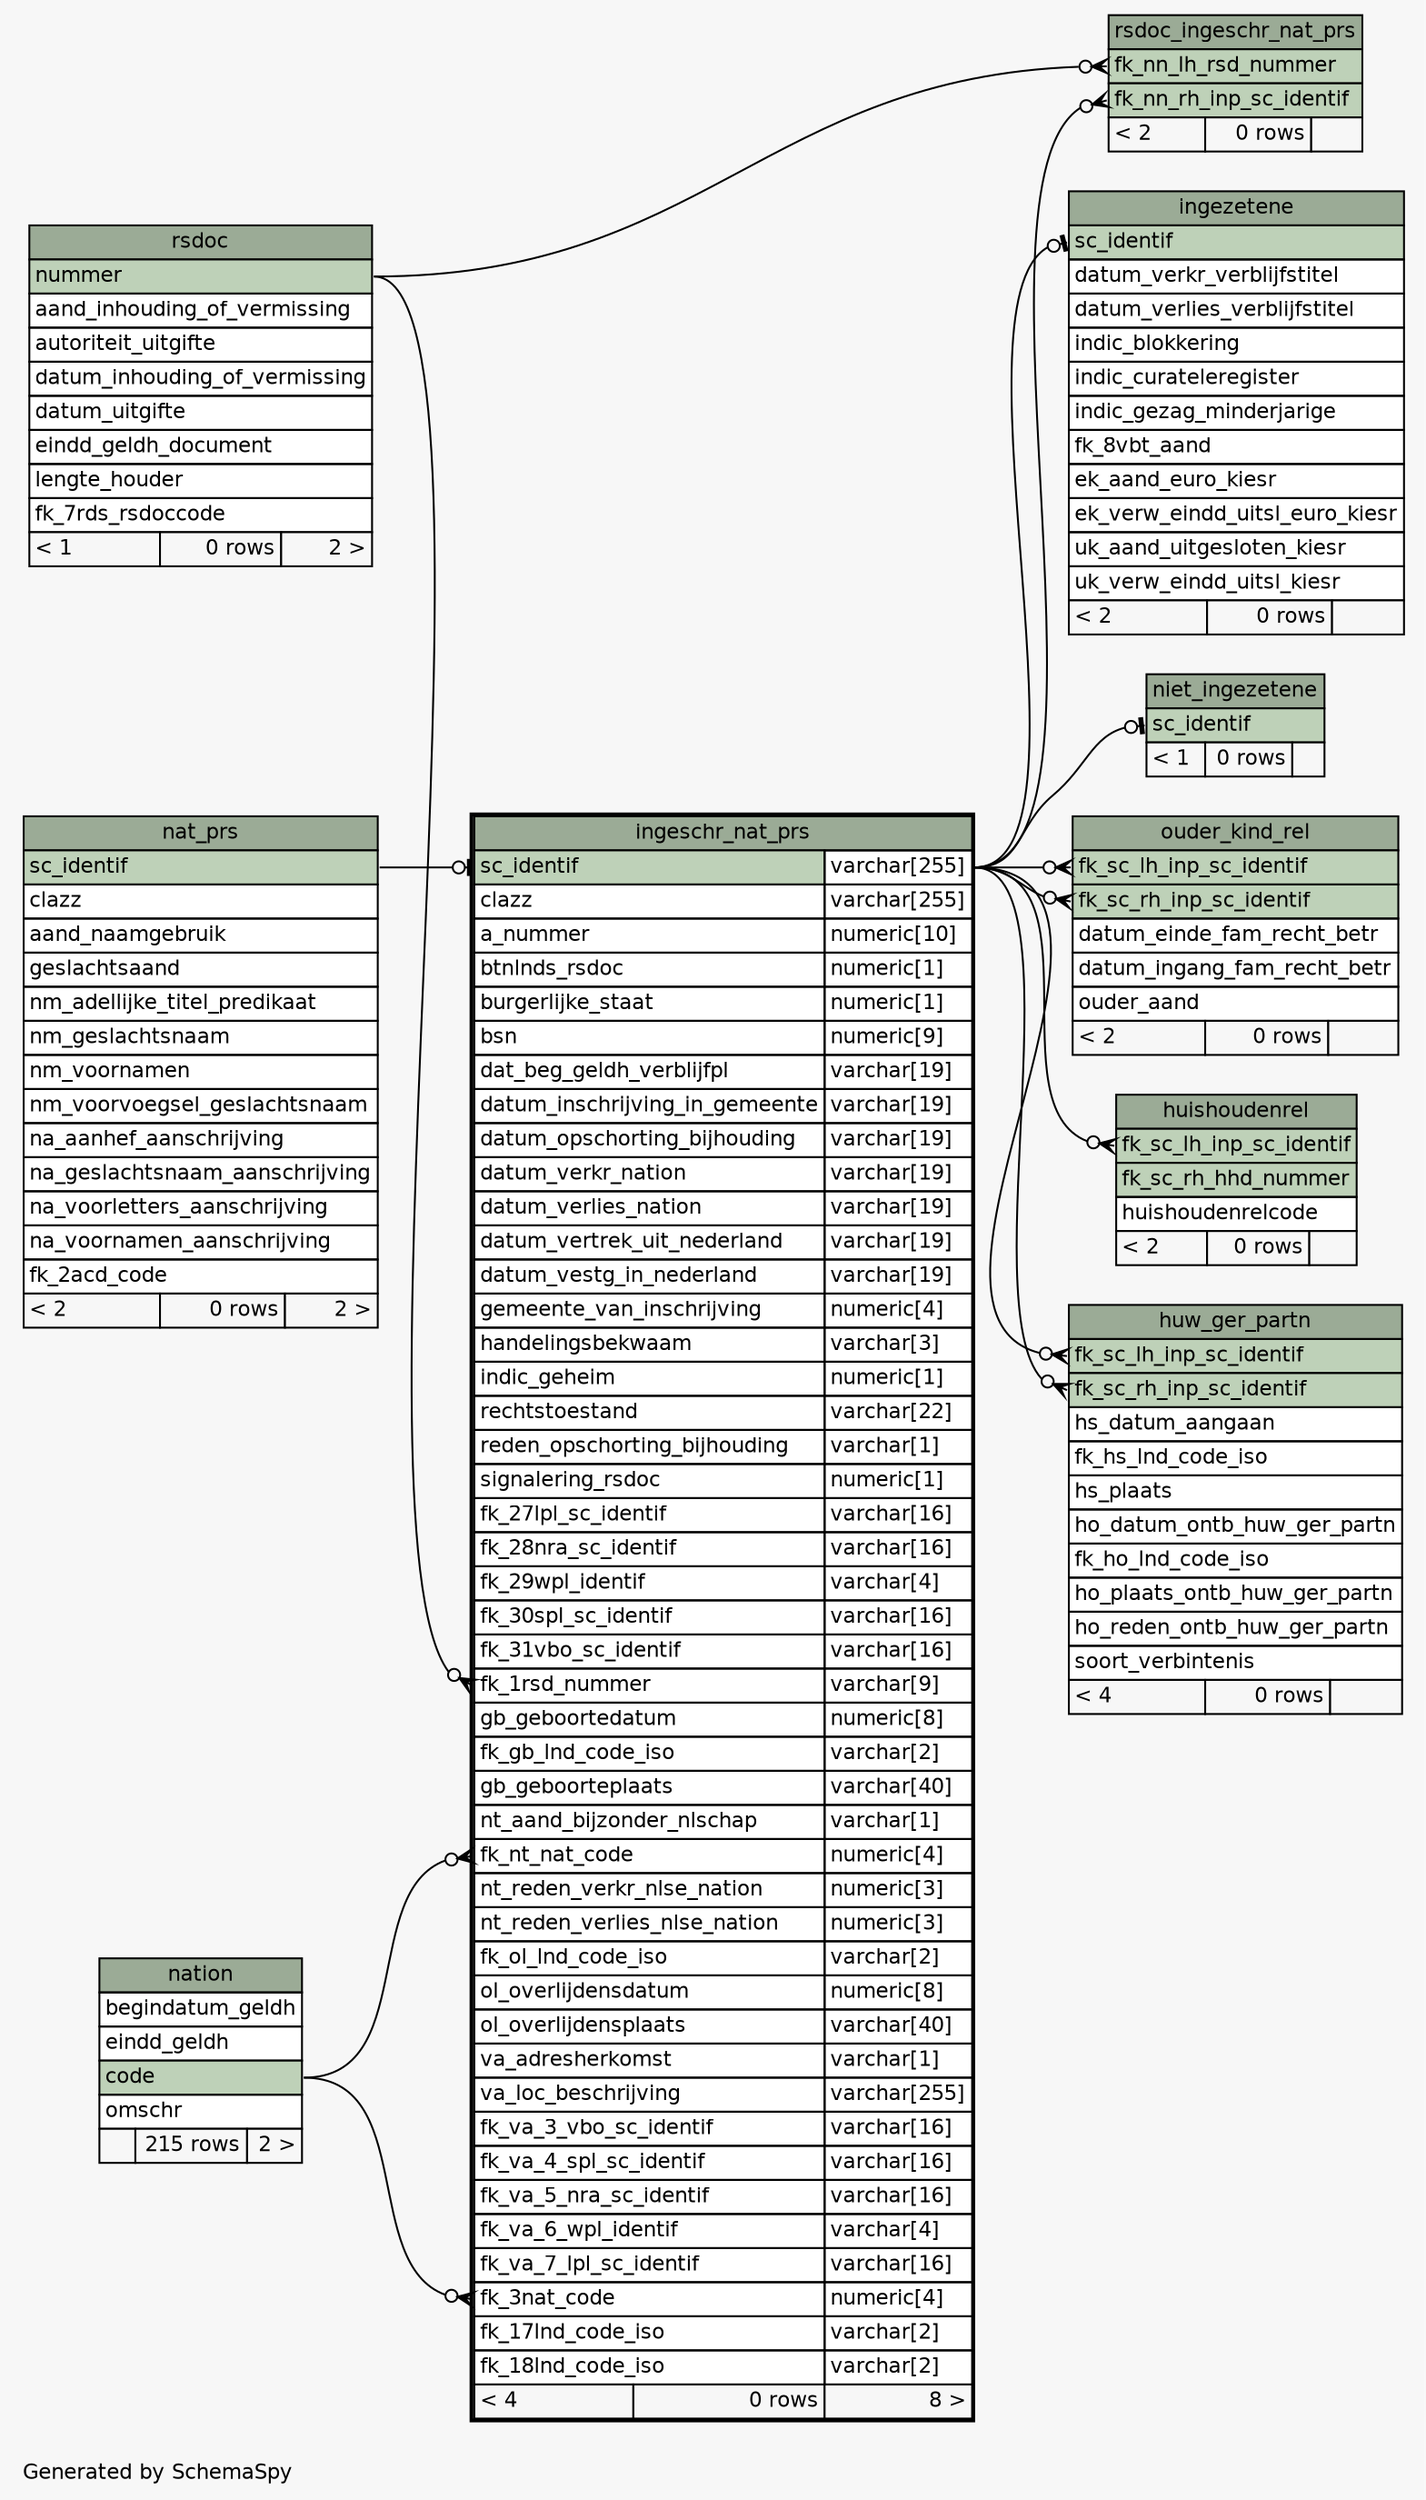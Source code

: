// dot 2.40.1 on Linux 4.15.0-36-generic
// SchemaSpy rev Unknown
digraph "oneDegreeRelationshipsDiagram" {
  graph [
    rankdir="RL"
    bgcolor="#f7f7f7"
    label="\nGenerated by SchemaSpy"
    labeljust="l"
    nodesep="0.18"
    ranksep="0.46"
    fontname="Helvetica"
    fontsize="11"
  ];
  node [
    fontname="Helvetica"
    fontsize="11"
    shape="plaintext"
  ];
  edge [
    arrowsize="0.8"
  ];
  "huishoudenrel":"fk_sc_lh_inp_sc_identif":w -> "ingeschr_nat_prs":"sc_identif.type":e [arrowhead=none dir=back arrowtail=crowodot];
  "huw_ger_partn":"fk_sc_lh_inp_sc_identif":w -> "ingeschr_nat_prs":"sc_identif.type":e [arrowhead=none dir=back arrowtail=crowodot];
  "huw_ger_partn":"fk_sc_rh_inp_sc_identif":w -> "ingeschr_nat_prs":"sc_identif.type":e [arrowhead=none dir=back arrowtail=crowodot];
  "ingeschr_nat_prs":"fk_1rsd_nummer":w -> "rsdoc":"nummer":e [arrowhead=none dir=back arrowtail=crowodot];
  "ingeschr_nat_prs":"fk_3nat_code":w -> "nation":"code":e [arrowhead=none dir=back arrowtail=crowodot];
  "ingeschr_nat_prs":"fk_nt_nat_code":w -> "nation":"code":e [arrowhead=none dir=back arrowtail=crowodot];
  "ingeschr_nat_prs":"sc_identif":w -> "nat_prs":"sc_identif":e [arrowhead=none dir=back arrowtail=teeodot];
  "ingezetene":"sc_identif":w -> "ingeschr_nat_prs":"sc_identif.type":e [arrowhead=none dir=back arrowtail=teeodot];
  "niet_ingezetene":"sc_identif":w -> "ingeschr_nat_prs":"sc_identif.type":e [arrowhead=none dir=back arrowtail=teeodot];
  "ouder_kind_rel":"fk_sc_lh_inp_sc_identif":w -> "ingeschr_nat_prs":"sc_identif.type":e [arrowhead=none dir=back arrowtail=crowodot];
  "ouder_kind_rel":"fk_sc_rh_inp_sc_identif":w -> "ingeschr_nat_prs":"sc_identif.type":e [arrowhead=none dir=back arrowtail=crowodot];
  "rsdoc_ingeschr_nat_prs":"fk_nn_lh_rsd_nummer":w -> "rsdoc":"nummer":e [arrowhead=none dir=back arrowtail=crowodot];
  "rsdoc_ingeschr_nat_prs":"fk_nn_rh_inp_sc_identif":w -> "ingeschr_nat_prs":"sc_identif.type":e [arrowhead=none dir=back arrowtail=crowodot];
  "huishoudenrel" [
    label=<
    <TABLE BORDER="0" CELLBORDER="1" CELLSPACING="0" BGCOLOR="#ffffff">
      <TR><TD COLSPAN="3" BGCOLOR="#9bab96" ALIGN="CENTER">huishoudenrel</TD></TR>
      <TR><TD PORT="fk_sc_lh_inp_sc_identif" COLSPAN="3" BGCOLOR="#bed1b8" ALIGN="LEFT">fk_sc_lh_inp_sc_identif</TD></TR>
      <TR><TD PORT="fk_sc_rh_hhd_nummer" COLSPAN="3" BGCOLOR="#bed1b8" ALIGN="LEFT">fk_sc_rh_hhd_nummer</TD></TR>
      <TR><TD PORT="huishoudenrelcode" COLSPAN="3" ALIGN="LEFT">huishoudenrelcode</TD></TR>
      <TR><TD ALIGN="LEFT" BGCOLOR="#f7f7f7">&lt; 2</TD><TD ALIGN="RIGHT" BGCOLOR="#f7f7f7">0 rows</TD><TD ALIGN="RIGHT" BGCOLOR="#f7f7f7">  </TD></TR>
    </TABLE>>
    URL="huishoudenrel.html"
    tooltip="huishoudenrel"
  ];
  "huw_ger_partn" [
    label=<
    <TABLE BORDER="0" CELLBORDER="1" CELLSPACING="0" BGCOLOR="#ffffff">
      <TR><TD COLSPAN="3" BGCOLOR="#9bab96" ALIGN="CENTER">huw_ger_partn</TD></TR>
      <TR><TD PORT="fk_sc_lh_inp_sc_identif" COLSPAN="3" BGCOLOR="#bed1b8" ALIGN="LEFT">fk_sc_lh_inp_sc_identif</TD></TR>
      <TR><TD PORT="fk_sc_rh_inp_sc_identif" COLSPAN="3" BGCOLOR="#bed1b8" ALIGN="LEFT">fk_sc_rh_inp_sc_identif</TD></TR>
      <TR><TD PORT="hs_datum_aangaan" COLSPAN="3" ALIGN="LEFT">hs_datum_aangaan</TD></TR>
      <TR><TD PORT="fk_hs_lnd_code_iso" COLSPAN="3" ALIGN="LEFT">fk_hs_lnd_code_iso</TD></TR>
      <TR><TD PORT="hs_plaats" COLSPAN="3" ALIGN="LEFT">hs_plaats</TD></TR>
      <TR><TD PORT="ho_datum_ontb_huw_ger_partn" COLSPAN="3" ALIGN="LEFT">ho_datum_ontb_huw_ger_partn</TD></TR>
      <TR><TD PORT="fk_ho_lnd_code_iso" COLSPAN="3" ALIGN="LEFT">fk_ho_lnd_code_iso</TD></TR>
      <TR><TD PORT="ho_plaats_ontb_huw_ger_partn" COLSPAN="3" ALIGN="LEFT">ho_plaats_ontb_huw_ger_partn</TD></TR>
      <TR><TD PORT="ho_reden_ontb_huw_ger_partn" COLSPAN="3" ALIGN="LEFT">ho_reden_ontb_huw_ger_partn</TD></TR>
      <TR><TD PORT="soort_verbintenis" COLSPAN="3" ALIGN="LEFT">soort_verbintenis</TD></TR>
      <TR><TD ALIGN="LEFT" BGCOLOR="#f7f7f7">&lt; 4</TD><TD ALIGN="RIGHT" BGCOLOR="#f7f7f7">0 rows</TD><TD ALIGN="RIGHT" BGCOLOR="#f7f7f7">  </TD></TR>
    </TABLE>>
    URL="huw_ger_partn.html"
    tooltip="huw_ger_partn"
  ];
  "ingeschr_nat_prs" [
    label=<
    <TABLE BORDER="2" CELLBORDER="1" CELLSPACING="0" BGCOLOR="#ffffff">
      <TR><TD COLSPAN="3" BGCOLOR="#9bab96" ALIGN="CENTER">ingeschr_nat_prs</TD></TR>
      <TR><TD PORT="sc_identif" COLSPAN="2" BGCOLOR="#bed1b8" ALIGN="LEFT">sc_identif</TD><TD PORT="sc_identif.type" ALIGN="LEFT">varchar[255]</TD></TR>
      <TR><TD PORT="clazz" COLSPAN="2" ALIGN="LEFT">clazz</TD><TD PORT="clazz.type" ALIGN="LEFT">varchar[255]</TD></TR>
      <TR><TD PORT="a_nummer" COLSPAN="2" ALIGN="LEFT">a_nummer</TD><TD PORT="a_nummer.type" ALIGN="LEFT">numeric[10]</TD></TR>
      <TR><TD PORT="btnlnds_rsdoc" COLSPAN="2" ALIGN="LEFT">btnlnds_rsdoc</TD><TD PORT="btnlnds_rsdoc.type" ALIGN="LEFT">numeric[1]</TD></TR>
      <TR><TD PORT="burgerlijke_staat" COLSPAN="2" ALIGN="LEFT">burgerlijke_staat</TD><TD PORT="burgerlijke_staat.type" ALIGN="LEFT">numeric[1]</TD></TR>
      <TR><TD PORT="bsn" COLSPAN="2" ALIGN="LEFT">bsn</TD><TD PORT="bsn.type" ALIGN="LEFT">numeric[9]</TD></TR>
      <TR><TD PORT="dat_beg_geldh_verblijfpl" COLSPAN="2" ALIGN="LEFT">dat_beg_geldh_verblijfpl</TD><TD PORT="dat_beg_geldh_verblijfpl.type" ALIGN="LEFT">varchar[19]</TD></TR>
      <TR><TD PORT="datum_inschrijving_in_gemeente" COLSPAN="2" ALIGN="LEFT">datum_inschrijving_in_gemeente</TD><TD PORT="datum_inschrijving_in_gemeente.type" ALIGN="LEFT">varchar[19]</TD></TR>
      <TR><TD PORT="datum_opschorting_bijhouding" COLSPAN="2" ALIGN="LEFT">datum_opschorting_bijhouding</TD><TD PORT="datum_opschorting_bijhouding.type" ALIGN="LEFT">varchar[19]</TD></TR>
      <TR><TD PORT="datum_verkr_nation" COLSPAN="2" ALIGN="LEFT">datum_verkr_nation</TD><TD PORT="datum_verkr_nation.type" ALIGN="LEFT">varchar[19]</TD></TR>
      <TR><TD PORT="datum_verlies_nation" COLSPAN="2" ALIGN="LEFT">datum_verlies_nation</TD><TD PORT="datum_verlies_nation.type" ALIGN="LEFT">varchar[19]</TD></TR>
      <TR><TD PORT="datum_vertrek_uit_nederland" COLSPAN="2" ALIGN="LEFT">datum_vertrek_uit_nederland</TD><TD PORT="datum_vertrek_uit_nederland.type" ALIGN="LEFT">varchar[19]</TD></TR>
      <TR><TD PORT="datum_vestg_in_nederland" COLSPAN="2" ALIGN="LEFT">datum_vestg_in_nederland</TD><TD PORT="datum_vestg_in_nederland.type" ALIGN="LEFT">varchar[19]</TD></TR>
      <TR><TD PORT="gemeente_van_inschrijving" COLSPAN="2" ALIGN="LEFT">gemeente_van_inschrijving</TD><TD PORT="gemeente_van_inschrijving.type" ALIGN="LEFT">numeric[4]</TD></TR>
      <TR><TD PORT="handelingsbekwaam" COLSPAN="2" ALIGN="LEFT">handelingsbekwaam</TD><TD PORT="handelingsbekwaam.type" ALIGN="LEFT">varchar[3]</TD></TR>
      <TR><TD PORT="indic_geheim" COLSPAN="2" ALIGN="LEFT">indic_geheim</TD><TD PORT="indic_geheim.type" ALIGN="LEFT">numeric[1]</TD></TR>
      <TR><TD PORT="rechtstoestand" COLSPAN="2" ALIGN="LEFT">rechtstoestand</TD><TD PORT="rechtstoestand.type" ALIGN="LEFT">varchar[22]</TD></TR>
      <TR><TD PORT="reden_opschorting_bijhouding" COLSPAN="2" ALIGN="LEFT">reden_opschorting_bijhouding</TD><TD PORT="reden_opschorting_bijhouding.type" ALIGN="LEFT">varchar[1]</TD></TR>
      <TR><TD PORT="signalering_rsdoc" COLSPAN="2" ALIGN="LEFT">signalering_rsdoc</TD><TD PORT="signalering_rsdoc.type" ALIGN="LEFT">numeric[1]</TD></TR>
      <TR><TD PORT="fk_27lpl_sc_identif" COLSPAN="2" ALIGN="LEFT">fk_27lpl_sc_identif</TD><TD PORT="fk_27lpl_sc_identif.type" ALIGN="LEFT">varchar[16]</TD></TR>
      <TR><TD PORT="fk_28nra_sc_identif" COLSPAN="2" ALIGN="LEFT">fk_28nra_sc_identif</TD><TD PORT="fk_28nra_sc_identif.type" ALIGN="LEFT">varchar[16]</TD></TR>
      <TR><TD PORT="fk_29wpl_identif" COLSPAN="2" ALIGN="LEFT">fk_29wpl_identif</TD><TD PORT="fk_29wpl_identif.type" ALIGN="LEFT">varchar[4]</TD></TR>
      <TR><TD PORT="fk_30spl_sc_identif" COLSPAN="2" ALIGN="LEFT">fk_30spl_sc_identif</TD><TD PORT="fk_30spl_sc_identif.type" ALIGN="LEFT">varchar[16]</TD></TR>
      <TR><TD PORT="fk_31vbo_sc_identif" COLSPAN="2" ALIGN="LEFT">fk_31vbo_sc_identif</TD><TD PORT="fk_31vbo_sc_identif.type" ALIGN="LEFT">varchar[16]</TD></TR>
      <TR><TD PORT="fk_1rsd_nummer" COLSPAN="2" ALIGN="LEFT">fk_1rsd_nummer</TD><TD PORT="fk_1rsd_nummer.type" ALIGN="LEFT">varchar[9]</TD></TR>
      <TR><TD PORT="gb_geboortedatum" COLSPAN="2" ALIGN="LEFT">gb_geboortedatum</TD><TD PORT="gb_geboortedatum.type" ALIGN="LEFT">numeric[8]</TD></TR>
      <TR><TD PORT="fk_gb_lnd_code_iso" COLSPAN="2" ALIGN="LEFT">fk_gb_lnd_code_iso</TD><TD PORT="fk_gb_lnd_code_iso.type" ALIGN="LEFT">varchar[2]</TD></TR>
      <TR><TD PORT="gb_geboorteplaats" COLSPAN="2" ALIGN="LEFT">gb_geboorteplaats</TD><TD PORT="gb_geboorteplaats.type" ALIGN="LEFT">varchar[40]</TD></TR>
      <TR><TD PORT="nt_aand_bijzonder_nlschap" COLSPAN="2" ALIGN="LEFT">nt_aand_bijzonder_nlschap</TD><TD PORT="nt_aand_bijzonder_nlschap.type" ALIGN="LEFT">varchar[1]</TD></TR>
      <TR><TD PORT="fk_nt_nat_code" COLSPAN="2" ALIGN="LEFT">fk_nt_nat_code</TD><TD PORT="fk_nt_nat_code.type" ALIGN="LEFT">numeric[4]</TD></TR>
      <TR><TD PORT="nt_reden_verkr_nlse_nation" COLSPAN="2" ALIGN="LEFT">nt_reden_verkr_nlse_nation</TD><TD PORT="nt_reden_verkr_nlse_nation.type" ALIGN="LEFT">numeric[3]</TD></TR>
      <TR><TD PORT="nt_reden_verlies_nlse_nation" COLSPAN="2" ALIGN="LEFT">nt_reden_verlies_nlse_nation</TD><TD PORT="nt_reden_verlies_nlse_nation.type" ALIGN="LEFT">numeric[3]</TD></TR>
      <TR><TD PORT="fk_ol_lnd_code_iso" COLSPAN="2" ALIGN="LEFT">fk_ol_lnd_code_iso</TD><TD PORT="fk_ol_lnd_code_iso.type" ALIGN="LEFT">varchar[2]</TD></TR>
      <TR><TD PORT="ol_overlijdensdatum" COLSPAN="2" ALIGN="LEFT">ol_overlijdensdatum</TD><TD PORT="ol_overlijdensdatum.type" ALIGN="LEFT">numeric[8]</TD></TR>
      <TR><TD PORT="ol_overlijdensplaats" COLSPAN="2" ALIGN="LEFT">ol_overlijdensplaats</TD><TD PORT="ol_overlijdensplaats.type" ALIGN="LEFT">varchar[40]</TD></TR>
      <TR><TD PORT="va_adresherkomst" COLSPAN="2" ALIGN="LEFT">va_adresherkomst</TD><TD PORT="va_adresherkomst.type" ALIGN="LEFT">varchar[1]</TD></TR>
      <TR><TD PORT="va_loc_beschrijving" COLSPAN="2" ALIGN="LEFT">va_loc_beschrijving</TD><TD PORT="va_loc_beschrijving.type" ALIGN="LEFT">varchar[255]</TD></TR>
      <TR><TD PORT="fk_va_3_vbo_sc_identif" COLSPAN="2" ALIGN="LEFT">fk_va_3_vbo_sc_identif</TD><TD PORT="fk_va_3_vbo_sc_identif.type" ALIGN="LEFT">varchar[16]</TD></TR>
      <TR><TD PORT="fk_va_4_spl_sc_identif" COLSPAN="2" ALIGN="LEFT">fk_va_4_spl_sc_identif</TD><TD PORT="fk_va_4_spl_sc_identif.type" ALIGN="LEFT">varchar[16]</TD></TR>
      <TR><TD PORT="fk_va_5_nra_sc_identif" COLSPAN="2" ALIGN="LEFT">fk_va_5_nra_sc_identif</TD><TD PORT="fk_va_5_nra_sc_identif.type" ALIGN="LEFT">varchar[16]</TD></TR>
      <TR><TD PORT="fk_va_6_wpl_identif" COLSPAN="2" ALIGN="LEFT">fk_va_6_wpl_identif</TD><TD PORT="fk_va_6_wpl_identif.type" ALIGN="LEFT">varchar[4]</TD></TR>
      <TR><TD PORT="fk_va_7_lpl_sc_identif" COLSPAN="2" ALIGN="LEFT">fk_va_7_lpl_sc_identif</TD><TD PORT="fk_va_7_lpl_sc_identif.type" ALIGN="LEFT">varchar[16]</TD></TR>
      <TR><TD PORT="fk_3nat_code" COLSPAN="2" ALIGN="LEFT">fk_3nat_code</TD><TD PORT="fk_3nat_code.type" ALIGN="LEFT">numeric[4]</TD></TR>
      <TR><TD PORT="fk_17lnd_code_iso" COLSPAN="2" ALIGN="LEFT">fk_17lnd_code_iso</TD><TD PORT="fk_17lnd_code_iso.type" ALIGN="LEFT">varchar[2]</TD></TR>
      <TR><TD PORT="fk_18lnd_code_iso" COLSPAN="2" ALIGN="LEFT">fk_18lnd_code_iso</TD><TD PORT="fk_18lnd_code_iso.type" ALIGN="LEFT">varchar[2]</TD></TR>
      <TR><TD ALIGN="LEFT" BGCOLOR="#f7f7f7">&lt; 4</TD><TD ALIGN="RIGHT" BGCOLOR="#f7f7f7">0 rows</TD><TD ALIGN="RIGHT" BGCOLOR="#f7f7f7">8 &gt;</TD></TR>
    </TABLE>>
    URL="ingeschr_nat_prs.html"
    tooltip="ingeschr_nat_prs"
  ];
  "ingezetene" [
    label=<
    <TABLE BORDER="0" CELLBORDER="1" CELLSPACING="0" BGCOLOR="#ffffff">
      <TR><TD COLSPAN="3" BGCOLOR="#9bab96" ALIGN="CENTER">ingezetene</TD></TR>
      <TR><TD PORT="sc_identif" COLSPAN="3" BGCOLOR="#bed1b8" ALIGN="LEFT">sc_identif</TD></TR>
      <TR><TD PORT="datum_verkr_verblijfstitel" COLSPAN="3" ALIGN="LEFT">datum_verkr_verblijfstitel</TD></TR>
      <TR><TD PORT="datum_verlies_verblijfstitel" COLSPAN="3" ALIGN="LEFT">datum_verlies_verblijfstitel</TD></TR>
      <TR><TD PORT="indic_blokkering" COLSPAN="3" ALIGN="LEFT">indic_blokkering</TD></TR>
      <TR><TD PORT="indic_curateleregister" COLSPAN="3" ALIGN="LEFT">indic_curateleregister</TD></TR>
      <TR><TD PORT="indic_gezag_minderjarige" COLSPAN="3" ALIGN="LEFT">indic_gezag_minderjarige</TD></TR>
      <TR><TD PORT="fk_8vbt_aand" COLSPAN="3" ALIGN="LEFT">fk_8vbt_aand</TD></TR>
      <TR><TD PORT="ek_aand_euro_kiesr" COLSPAN="3" ALIGN="LEFT">ek_aand_euro_kiesr</TD></TR>
      <TR><TD PORT="ek_verw_eindd_uitsl_euro_kiesr" COLSPAN="3" ALIGN="LEFT">ek_verw_eindd_uitsl_euro_kiesr</TD></TR>
      <TR><TD PORT="uk_aand_uitgesloten_kiesr" COLSPAN="3" ALIGN="LEFT">uk_aand_uitgesloten_kiesr</TD></TR>
      <TR><TD PORT="uk_verw_eindd_uitsl_kiesr" COLSPAN="3" ALIGN="LEFT">uk_verw_eindd_uitsl_kiesr</TD></TR>
      <TR><TD ALIGN="LEFT" BGCOLOR="#f7f7f7">&lt; 2</TD><TD ALIGN="RIGHT" BGCOLOR="#f7f7f7">0 rows</TD><TD ALIGN="RIGHT" BGCOLOR="#f7f7f7">  </TD></TR>
    </TABLE>>
    URL="ingezetene.html"
    tooltip="ingezetene"
  ];
  "nat_prs" [
    label=<
    <TABLE BORDER="0" CELLBORDER="1" CELLSPACING="0" BGCOLOR="#ffffff">
      <TR><TD COLSPAN="3" BGCOLOR="#9bab96" ALIGN="CENTER">nat_prs</TD></TR>
      <TR><TD PORT="sc_identif" COLSPAN="3" BGCOLOR="#bed1b8" ALIGN="LEFT">sc_identif</TD></TR>
      <TR><TD PORT="clazz" COLSPAN="3" ALIGN="LEFT">clazz</TD></TR>
      <TR><TD PORT="aand_naamgebruik" COLSPAN="3" ALIGN="LEFT">aand_naamgebruik</TD></TR>
      <TR><TD PORT="geslachtsaand" COLSPAN="3" ALIGN="LEFT">geslachtsaand</TD></TR>
      <TR><TD PORT="nm_adellijke_titel_predikaat" COLSPAN="3" ALIGN="LEFT">nm_adellijke_titel_predikaat</TD></TR>
      <TR><TD PORT="nm_geslachtsnaam" COLSPAN="3" ALIGN="LEFT">nm_geslachtsnaam</TD></TR>
      <TR><TD PORT="nm_voornamen" COLSPAN="3" ALIGN="LEFT">nm_voornamen</TD></TR>
      <TR><TD PORT="nm_voorvoegsel_geslachtsnaam" COLSPAN="3" ALIGN="LEFT">nm_voorvoegsel_geslachtsnaam</TD></TR>
      <TR><TD PORT="na_aanhef_aanschrijving" COLSPAN="3" ALIGN="LEFT">na_aanhef_aanschrijving</TD></TR>
      <TR><TD PORT="na_geslachtsnaam_aanschrijving" COLSPAN="3" ALIGN="LEFT">na_geslachtsnaam_aanschrijving</TD></TR>
      <TR><TD PORT="na_voorletters_aanschrijving" COLSPAN="3" ALIGN="LEFT">na_voorletters_aanschrijving</TD></TR>
      <TR><TD PORT="na_voornamen_aanschrijving" COLSPAN="3" ALIGN="LEFT">na_voornamen_aanschrijving</TD></TR>
      <TR><TD PORT="fk_2acd_code" COLSPAN="3" ALIGN="LEFT">fk_2acd_code</TD></TR>
      <TR><TD ALIGN="LEFT" BGCOLOR="#f7f7f7">&lt; 2</TD><TD ALIGN="RIGHT" BGCOLOR="#f7f7f7">0 rows</TD><TD ALIGN="RIGHT" BGCOLOR="#f7f7f7">2 &gt;</TD></TR>
    </TABLE>>
    URL="nat_prs.html"
    tooltip="nat_prs"
  ];
  "nation" [
    label=<
    <TABLE BORDER="0" CELLBORDER="1" CELLSPACING="0" BGCOLOR="#ffffff">
      <TR><TD COLSPAN="3" BGCOLOR="#9bab96" ALIGN="CENTER">nation</TD></TR>
      <TR><TD PORT="begindatum_geldh" COLSPAN="3" ALIGN="LEFT">begindatum_geldh</TD></TR>
      <TR><TD PORT="eindd_geldh" COLSPAN="3" ALIGN="LEFT">eindd_geldh</TD></TR>
      <TR><TD PORT="code" COLSPAN="3" BGCOLOR="#bed1b8" ALIGN="LEFT">code</TD></TR>
      <TR><TD PORT="omschr" COLSPAN="3" ALIGN="LEFT">omschr</TD></TR>
      <TR><TD ALIGN="LEFT" BGCOLOR="#f7f7f7">  </TD><TD ALIGN="RIGHT" BGCOLOR="#f7f7f7">215 rows</TD><TD ALIGN="RIGHT" BGCOLOR="#f7f7f7">2 &gt;</TD></TR>
    </TABLE>>
    URL="nation.html"
    tooltip="nation"
  ];
  "niet_ingezetene" [
    label=<
    <TABLE BORDER="0" CELLBORDER="1" CELLSPACING="0" BGCOLOR="#ffffff">
      <TR><TD COLSPAN="3" BGCOLOR="#9bab96" ALIGN="CENTER">niet_ingezetene</TD></TR>
      <TR><TD PORT="sc_identif" COLSPAN="3" BGCOLOR="#bed1b8" ALIGN="LEFT">sc_identif</TD></TR>
      <TR><TD ALIGN="LEFT" BGCOLOR="#f7f7f7">&lt; 1</TD><TD ALIGN="RIGHT" BGCOLOR="#f7f7f7">0 rows</TD><TD ALIGN="RIGHT" BGCOLOR="#f7f7f7">  </TD></TR>
    </TABLE>>
    URL="niet_ingezetene.html"
    tooltip="niet_ingezetene"
  ];
  "ouder_kind_rel" [
    label=<
    <TABLE BORDER="0" CELLBORDER="1" CELLSPACING="0" BGCOLOR="#ffffff">
      <TR><TD COLSPAN="3" BGCOLOR="#9bab96" ALIGN="CENTER">ouder_kind_rel</TD></TR>
      <TR><TD PORT="fk_sc_lh_inp_sc_identif" COLSPAN="3" BGCOLOR="#bed1b8" ALIGN="LEFT">fk_sc_lh_inp_sc_identif</TD></TR>
      <TR><TD PORT="fk_sc_rh_inp_sc_identif" COLSPAN="3" BGCOLOR="#bed1b8" ALIGN="LEFT">fk_sc_rh_inp_sc_identif</TD></TR>
      <TR><TD PORT="datum_einde_fam_recht_betr" COLSPAN="3" ALIGN="LEFT">datum_einde_fam_recht_betr</TD></TR>
      <TR><TD PORT="datum_ingang_fam_recht_betr" COLSPAN="3" ALIGN="LEFT">datum_ingang_fam_recht_betr</TD></TR>
      <TR><TD PORT="ouder_aand" COLSPAN="3" ALIGN="LEFT">ouder_aand</TD></TR>
      <TR><TD ALIGN="LEFT" BGCOLOR="#f7f7f7">&lt; 2</TD><TD ALIGN="RIGHT" BGCOLOR="#f7f7f7">0 rows</TD><TD ALIGN="RIGHT" BGCOLOR="#f7f7f7">  </TD></TR>
    </TABLE>>
    URL="ouder_kind_rel.html"
    tooltip="ouder_kind_rel"
  ];
  "rsdoc" [
    label=<
    <TABLE BORDER="0" CELLBORDER="1" CELLSPACING="0" BGCOLOR="#ffffff">
      <TR><TD COLSPAN="3" BGCOLOR="#9bab96" ALIGN="CENTER">rsdoc</TD></TR>
      <TR><TD PORT="nummer" COLSPAN="3" BGCOLOR="#bed1b8" ALIGN="LEFT">nummer</TD></TR>
      <TR><TD PORT="aand_inhouding_of_vermissing" COLSPAN="3" ALIGN="LEFT">aand_inhouding_of_vermissing</TD></TR>
      <TR><TD PORT="autoriteit_uitgifte" COLSPAN="3" ALIGN="LEFT">autoriteit_uitgifte</TD></TR>
      <TR><TD PORT="datum_inhouding_of_vermissing" COLSPAN="3" ALIGN="LEFT">datum_inhouding_of_vermissing</TD></TR>
      <TR><TD PORT="datum_uitgifte" COLSPAN="3" ALIGN="LEFT">datum_uitgifte</TD></TR>
      <TR><TD PORT="eindd_geldh_document" COLSPAN="3" ALIGN="LEFT">eindd_geldh_document</TD></TR>
      <TR><TD PORT="lengte_houder" COLSPAN="3" ALIGN="LEFT">lengte_houder</TD></TR>
      <TR><TD PORT="fk_7rds_rsdoccode" COLSPAN="3" ALIGN="LEFT">fk_7rds_rsdoccode</TD></TR>
      <TR><TD ALIGN="LEFT" BGCOLOR="#f7f7f7">&lt; 1</TD><TD ALIGN="RIGHT" BGCOLOR="#f7f7f7">0 rows</TD><TD ALIGN="RIGHT" BGCOLOR="#f7f7f7">2 &gt;</TD></TR>
    </TABLE>>
    URL="rsdoc.html"
    tooltip="rsdoc"
  ];
  "rsdoc_ingeschr_nat_prs" [
    label=<
    <TABLE BORDER="0" CELLBORDER="1" CELLSPACING="0" BGCOLOR="#ffffff">
      <TR><TD COLSPAN="3" BGCOLOR="#9bab96" ALIGN="CENTER">rsdoc_ingeschr_nat_prs</TD></TR>
      <TR><TD PORT="fk_nn_lh_rsd_nummer" COLSPAN="3" BGCOLOR="#bed1b8" ALIGN="LEFT">fk_nn_lh_rsd_nummer</TD></TR>
      <TR><TD PORT="fk_nn_rh_inp_sc_identif" COLSPAN="3" BGCOLOR="#bed1b8" ALIGN="LEFT">fk_nn_rh_inp_sc_identif</TD></TR>
      <TR><TD ALIGN="LEFT" BGCOLOR="#f7f7f7">&lt; 2</TD><TD ALIGN="RIGHT" BGCOLOR="#f7f7f7">0 rows</TD><TD ALIGN="RIGHT" BGCOLOR="#f7f7f7">  </TD></TR>
    </TABLE>>
    URL="rsdoc_ingeschr_nat_prs.html"
    tooltip="rsdoc_ingeschr_nat_prs"
  ];
}
